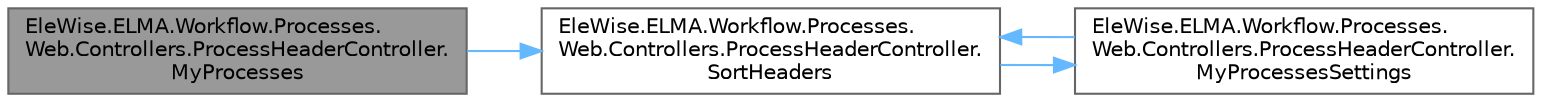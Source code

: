 digraph "EleWise.ELMA.Workflow.Processes.Web.Controllers.ProcessHeaderController.MyProcesses"
{
 // LATEX_PDF_SIZE
  bgcolor="transparent";
  edge [fontname=Helvetica,fontsize=10,labelfontname=Helvetica,labelfontsize=10];
  node [fontname=Helvetica,fontsize=10,shape=box,height=0.2,width=0.4];
  rankdir="LR";
  Node1 [id="Node000001",label="EleWise.ELMA.Workflow.Processes.\lWeb.Controllers.ProcessHeaderController.\lMyProcesses",height=0.2,width=0.4,color="gray40", fillcolor="grey60", style="filled", fontcolor="black",tooltip="Мои процессы"];
  Node1 -> Node2 [id="edge1_Node000001_Node000002",color="steelblue1",style="solid",tooltip=" "];
  Node2 [id="Node000002",label="EleWise.ELMA.Workflow.Processes.\lWeb.Controllers.ProcessHeaderController.\lSortHeaders",height=0.2,width=0.4,color="grey40", fillcolor="white", style="filled",URL="$class_ele_wise_1_1_e_l_m_a_1_1_workflow_1_1_processes_1_1_web_1_1_controllers_1_1_process_header_controller.html#af4604d1765e5463d284e02188a28bdd8",tooltip="Сортировка заголовков процесса исходя из настроек пользователя"];
  Node2 -> Node3 [id="edge2_Node000002_Node000003",color="steelblue1",style="solid",tooltip=" "];
  Node3 [id="Node000003",label="EleWise.ELMA.Workflow.Processes.\lWeb.Controllers.ProcessHeaderController.\lMyProcessesSettings",height=0.2,width=0.4,color="grey40", fillcolor="white", style="filled",URL="$class_ele_wise_1_1_e_l_m_a_1_1_workflow_1_1_processes_1_1_web_1_1_controllers_1_1_process_header_controller.html#aef82833807e056254c1cad194857a892",tooltip="Страница настроек отображения \"Мои процессы\"."];
  Node3 -> Node2 [id="edge3_Node000003_Node000002",color="steelblue1",style="solid",tooltip=" "];
}
